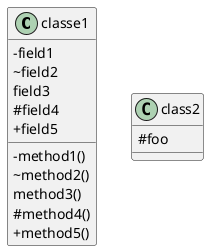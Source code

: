 {
  "sha1": "pe3c9om5lozjo5svlobi3vh29v4m2mx",
  "insertion": {
    "when": "2024-06-04T17:28:41.075Z",
    "user": "plantuml@gmail.com"
  }
}
@startuml
skinparam classAttributeIconSize 0
class classe1
classe1 : -field1
classe1 : ~field2
classe1 : field3
classe1 : #field4
classe1 : +field5

classe1 : -method1()
classe1 : ~method2()
classe1 : method3()
classe1 : #method4()
classe1 : +method5()

class class2 {
  #foo
}
@enduml
